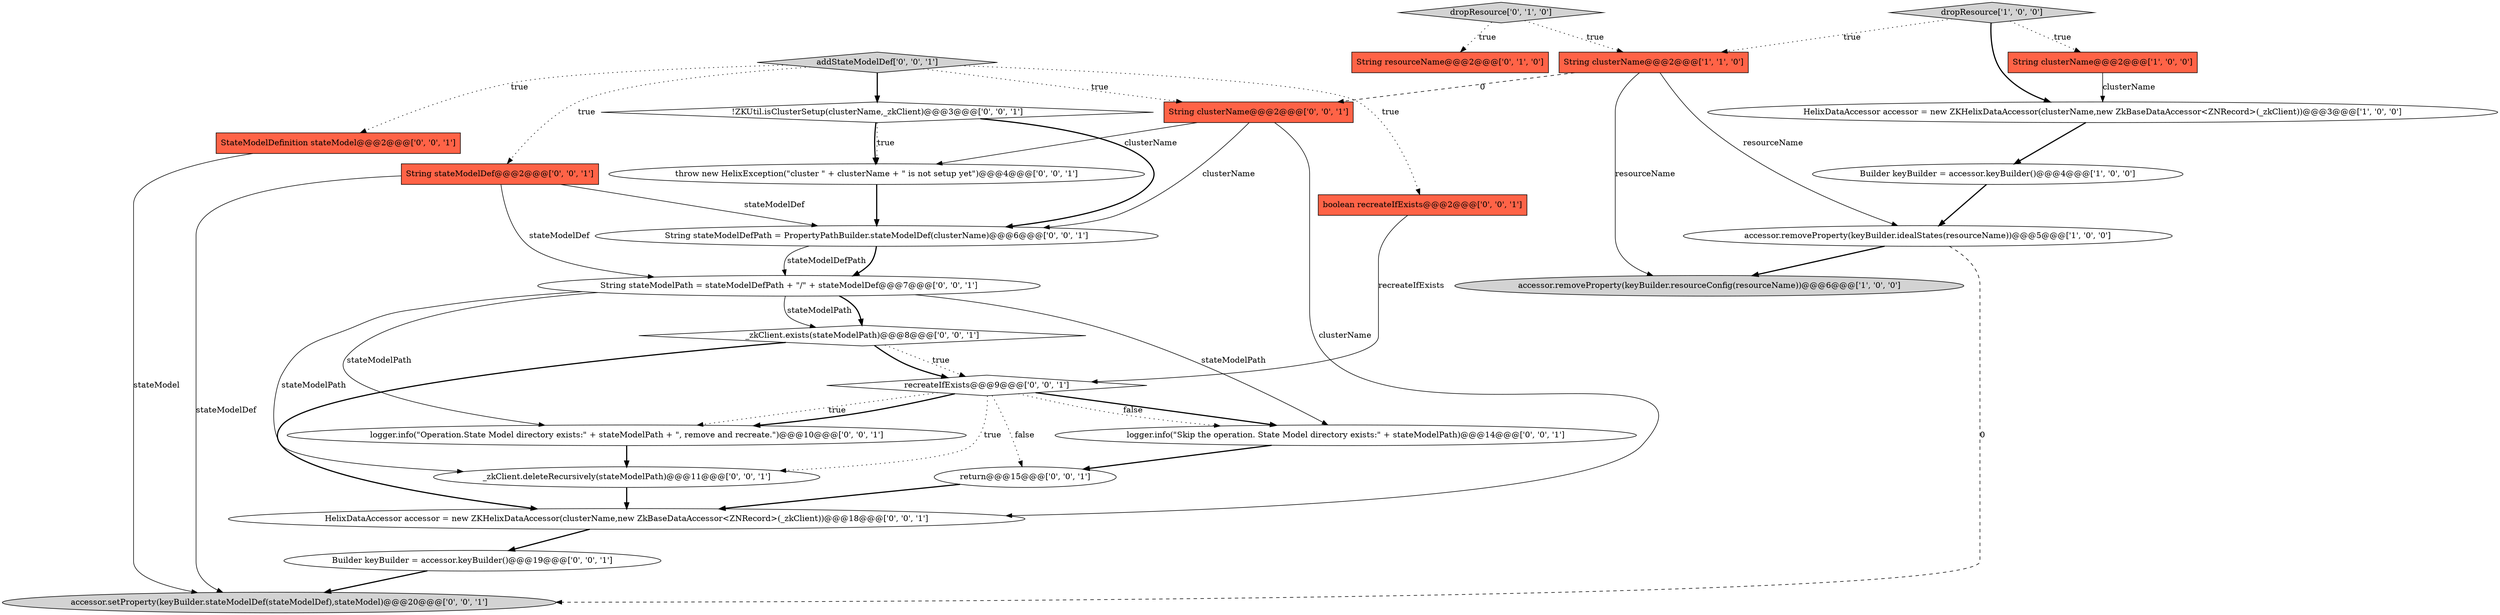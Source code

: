 digraph {
4 [style = filled, label = "String clusterName@@@2@@@['1', '0', '0']", fillcolor = tomato, shape = box image = "AAA0AAABBB1BBB"];
11 [style = filled, label = "logger.info(\"Skip the operation. State Model directory exists:\" + stateModelPath)@@@14@@@['0', '0', '1']", fillcolor = white, shape = ellipse image = "AAA0AAABBB3BBB"];
8 [style = filled, label = "dropResource['0', '1', '0']", fillcolor = lightgray, shape = diamond image = "AAA0AAABBB2BBB"];
26 [style = filled, label = "addStateModelDef['0', '0', '1']", fillcolor = lightgray, shape = diamond image = "AAA0AAABBB3BBB"];
23 [style = filled, label = "logger.info(\"Operation.State Model directory exists:\" + stateModelPath + \", remove and recreate.\")@@@10@@@['0', '0', '1']", fillcolor = white, shape = ellipse image = "AAA0AAABBB3BBB"];
7 [style = filled, label = "String resourceName@@@2@@@['0', '1', '0']", fillcolor = tomato, shape = box image = "AAA0AAABBB2BBB"];
22 [style = filled, label = "String stateModelPath = stateModelDefPath + \"/\" + stateModelDef@@@7@@@['0', '0', '1']", fillcolor = white, shape = ellipse image = "AAA0AAABBB3BBB"];
25 [style = filled, label = "_zkClient.deleteRecursively(stateModelPath)@@@11@@@['0', '0', '1']", fillcolor = white, shape = ellipse image = "AAA0AAABBB3BBB"];
15 [style = filled, label = "StateModelDefinition stateModel@@@2@@@['0', '0', '1']", fillcolor = tomato, shape = box image = "AAA0AAABBB3BBB"];
20 [style = filled, label = "HelixDataAccessor accessor = new ZKHelixDataAccessor(clusterName,new ZkBaseDataAccessor<ZNRecord>(_zkClient))@@@18@@@['0', '0', '1']", fillcolor = white, shape = ellipse image = "AAA0AAABBB3BBB"];
3 [style = filled, label = "accessor.removeProperty(keyBuilder.resourceConfig(resourceName))@@@6@@@['1', '0', '0']", fillcolor = lightgray, shape = ellipse image = "AAA0AAABBB1BBB"];
17 [style = filled, label = "boolean recreateIfExists@@@2@@@['0', '0', '1']", fillcolor = tomato, shape = box image = "AAA0AAABBB3BBB"];
13 [style = filled, label = "Builder keyBuilder = accessor.keyBuilder()@@@19@@@['0', '0', '1']", fillcolor = white, shape = ellipse image = "AAA0AAABBB3BBB"];
0 [style = filled, label = "HelixDataAccessor accessor = new ZKHelixDataAccessor(clusterName,new ZkBaseDataAccessor<ZNRecord>(_zkClient))@@@3@@@['1', '0', '0']", fillcolor = white, shape = ellipse image = "AAA0AAABBB1BBB"];
5 [style = filled, label = "dropResource['1', '0', '0']", fillcolor = lightgray, shape = diamond image = "AAA0AAABBB1BBB"];
6 [style = filled, label = "String clusterName@@@2@@@['1', '1', '0']", fillcolor = tomato, shape = box image = "AAA0AAABBB1BBB"];
19 [style = filled, label = "String clusterName@@@2@@@['0', '0', '1']", fillcolor = tomato, shape = box image = "AAA0AAABBB3BBB"];
24 [style = filled, label = "_zkClient.exists(stateModelPath)@@@8@@@['0', '0', '1']", fillcolor = white, shape = diamond image = "AAA0AAABBB3BBB"];
2 [style = filled, label = "accessor.removeProperty(keyBuilder.idealStates(resourceName))@@@5@@@['1', '0', '0']", fillcolor = white, shape = ellipse image = "AAA0AAABBB1BBB"];
14 [style = filled, label = "return@@@15@@@['0', '0', '1']", fillcolor = white, shape = ellipse image = "AAA0AAABBB3BBB"];
12 [style = filled, label = "accessor.setProperty(keyBuilder.stateModelDef(stateModelDef),stateModel)@@@20@@@['0', '0', '1']", fillcolor = lightgray, shape = ellipse image = "AAA0AAABBB3BBB"];
9 [style = filled, label = "String stateModelDef@@@2@@@['0', '0', '1']", fillcolor = tomato, shape = box image = "AAA0AAABBB3BBB"];
21 [style = filled, label = "recreateIfExists@@@9@@@['0', '0', '1']", fillcolor = white, shape = diamond image = "AAA0AAABBB3BBB"];
18 [style = filled, label = "String stateModelDefPath = PropertyPathBuilder.stateModelDef(clusterName)@@@6@@@['0', '0', '1']", fillcolor = white, shape = ellipse image = "AAA0AAABBB3BBB"];
16 [style = filled, label = "throw new HelixException(\"cluster \" + clusterName + \" is not setup yet\")@@@4@@@['0', '0', '1']", fillcolor = white, shape = ellipse image = "AAA0AAABBB3BBB"];
10 [style = filled, label = "!ZKUtil.isClusterSetup(clusterName,_zkClient)@@@3@@@['0', '0', '1']", fillcolor = white, shape = diamond image = "AAA0AAABBB3BBB"];
1 [style = filled, label = "Builder keyBuilder = accessor.keyBuilder()@@@4@@@['1', '0', '0']", fillcolor = white, shape = ellipse image = "AAA0AAABBB1BBB"];
10->16 [style = bold, label=""];
22->23 [style = solid, label="stateModelPath"];
24->21 [style = bold, label=""];
21->11 [style = bold, label=""];
26->15 [style = dotted, label="true"];
9->22 [style = solid, label="stateModelDef"];
26->9 [style = dotted, label="true"];
23->25 [style = bold, label=""];
21->25 [style = dotted, label="true"];
19->20 [style = solid, label="clusterName"];
18->22 [style = bold, label=""];
22->24 [style = bold, label=""];
24->20 [style = bold, label=""];
16->18 [style = bold, label=""];
25->20 [style = bold, label=""];
22->25 [style = solid, label="stateModelPath"];
8->6 [style = dotted, label="true"];
21->11 [style = dotted, label="false"];
5->4 [style = dotted, label="true"];
21->23 [style = dotted, label="true"];
4->0 [style = solid, label="clusterName"];
17->21 [style = solid, label="recreateIfExists"];
26->10 [style = bold, label=""];
24->21 [style = dotted, label="true"];
8->7 [style = dotted, label="true"];
0->1 [style = bold, label=""];
11->14 [style = bold, label=""];
21->14 [style = dotted, label="false"];
10->18 [style = bold, label=""];
2->3 [style = bold, label=""];
10->16 [style = dotted, label="true"];
18->22 [style = solid, label="stateModelDefPath"];
5->6 [style = dotted, label="true"];
13->12 [style = bold, label=""];
19->18 [style = solid, label="clusterName"];
5->0 [style = bold, label=""];
6->2 [style = solid, label="resourceName"];
20->13 [style = bold, label=""];
22->24 [style = solid, label="stateModelPath"];
6->3 [style = solid, label="resourceName"];
9->12 [style = solid, label="stateModelDef"];
15->12 [style = solid, label="stateModel"];
26->19 [style = dotted, label="true"];
6->19 [style = dashed, label="0"];
19->16 [style = solid, label="clusterName"];
9->18 [style = solid, label="stateModelDef"];
21->23 [style = bold, label=""];
1->2 [style = bold, label=""];
26->17 [style = dotted, label="true"];
14->20 [style = bold, label=""];
2->12 [style = dashed, label="0"];
22->11 [style = solid, label="stateModelPath"];
}
